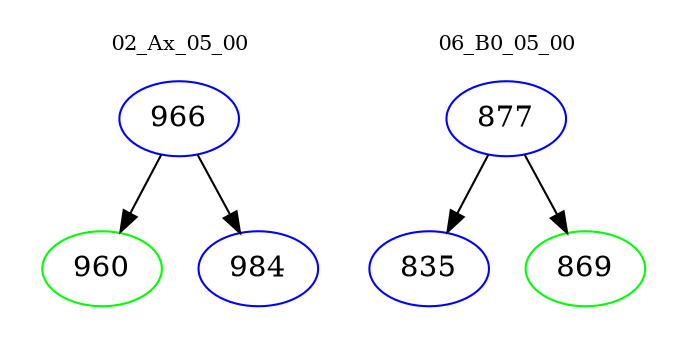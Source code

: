 digraph{
subgraph cluster_0 {
color = white
label = "02_Ax_05_00";
fontsize=10;
T0_966 [label="966", color="blue"]
T0_966 -> T0_960 [color="black"]
T0_960 [label="960", color="green"]
T0_966 -> T0_984 [color="black"]
T0_984 [label="984", color="blue"]
}
subgraph cluster_1 {
color = white
label = "06_B0_05_00";
fontsize=10;
T1_877 [label="877", color="blue"]
T1_877 -> T1_835 [color="black"]
T1_835 [label="835", color="blue"]
T1_877 -> T1_869 [color="black"]
T1_869 [label="869", color="green"]
}
}
